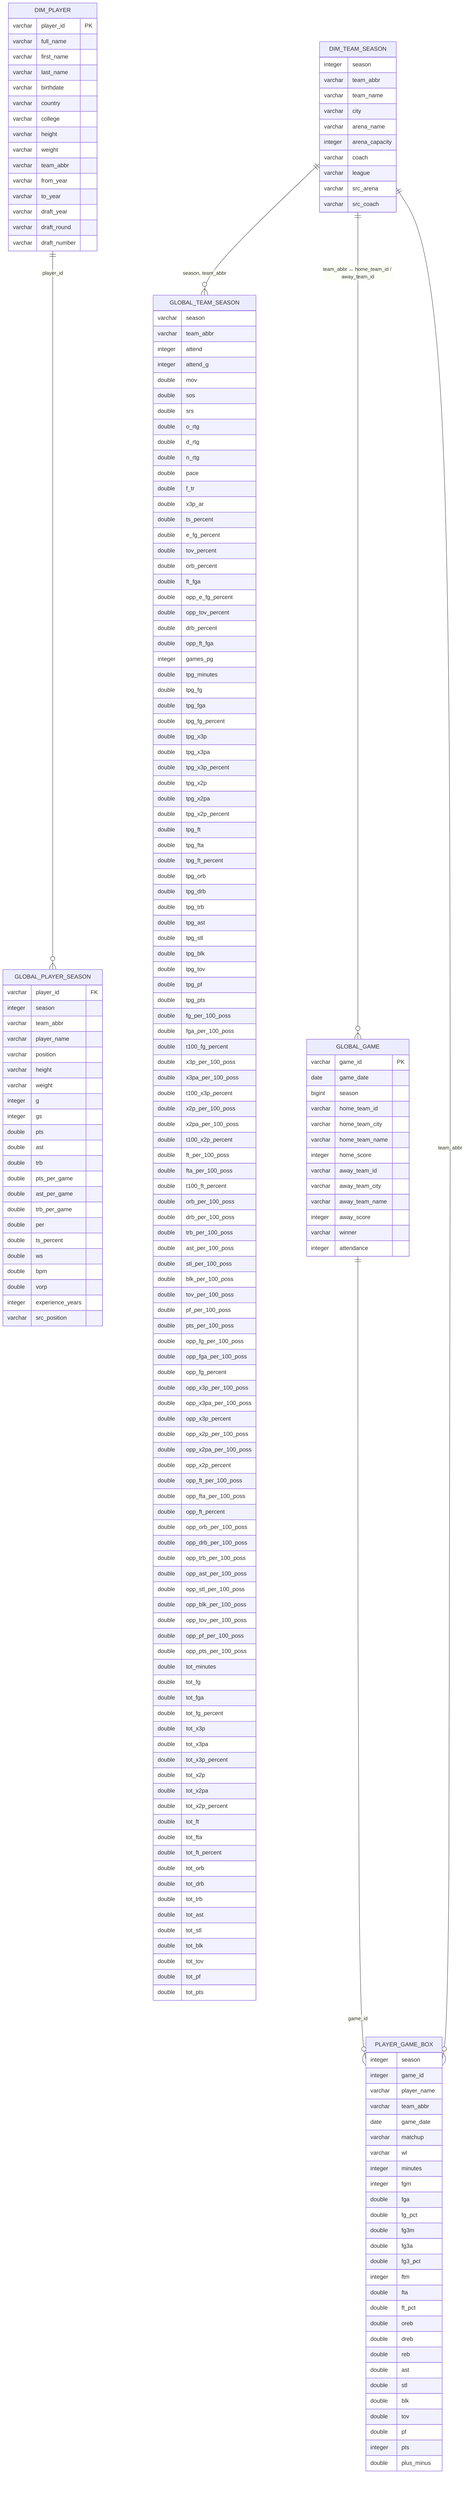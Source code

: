 erDiagram

    DIM_PLAYER {
        varchar player_id PK
        varchar full_name
        varchar first_name
        varchar last_name
        varchar birthdate
        varchar country
        varchar college
        varchar height
        varchar weight
        varchar team_abbr
        varchar from_year
        varchar to_year
        varchar draft_year
        varchar draft_round
        varchar draft_number
    }

    GLOBAL_PLAYER_SEASON {
        varchar  player_id FK
        integer  season
        varchar  team_abbr
        varchar  player_name
        varchar  position
        varchar  height
        varchar  weight
        integer  g
        integer  gs
        double   pts
        double   ast
        double   trb
        double   pts_per_game
        double   ast_per_game
        double   trb_per_game
        double   per
        double   ts_percent
        double   ws
        double   bpm
        double   vorp
        integer  experience_years
        varchar  src_position
    }

    DIM_TEAM_SEASON {
        integer  season
        varchar  team_abbr
        varchar  team_name
        varchar  city
        varchar  arena_name
        integer  arena_capacity
        varchar  coach
        varchar  league
        varchar  src_arena
        varchar  src_coach
    }

    GLOBAL_TEAM_SEASON {
        varchar  season
        varchar  team_abbr
        integer  attend
        integer  attend_g
        double   mov
        double   sos
        double   srs
        double   o_rtg
        double   d_rtg
        double   n_rtg
        double   pace
        double   f_tr
        double   x3p_ar
        double   ts_percent
        double   e_fg_percent
        double   tov_percent
        double   orb_percent
        double   ft_fga
        double   opp_e_fg_percent
        double   opp_tov_percent
        double   drb_percent
        double   opp_ft_fga
        integer  games_pg
        double   tpg_minutes
        double   tpg_fg
        double   tpg_fga
        double   tpg_fg_percent
        double   tpg_x3p
        double   tpg_x3pa
        double   tpg_x3p_percent
        double   tpg_x2p
        double   tpg_x2pa
        double   tpg_x2p_percent
        double   tpg_ft
        double   tpg_fta
        double   tpg_ft_percent
        double   tpg_orb
        double   tpg_drb
        double   tpg_trb
        double   tpg_ast
        double   tpg_stl
        double   tpg_blk
        double   tpg_tov
        double   tpg_pf
        double   tpg_pts
        double   fg_per_100_poss
        double   fga_per_100_poss
        double   t100_fg_percent
        double   x3p_per_100_poss
        double   x3pa_per_100_poss
        double   t100_x3p_percent
        double   x2p_per_100_poss
        double   x2pa_per_100_poss
        double   t100_x2p_percent
        double   ft_per_100_poss
        double   fta_per_100_poss
        double   t100_ft_percent
        double   orb_per_100_poss
        double   drb_per_100_poss
        double   trb_per_100_poss
        double   ast_per_100_poss
        double   stl_per_100_poss
        double   blk_per_100_poss
        double   tov_per_100_poss
        double   pf_per_100_poss
        double   pts_per_100_poss
        double   opp_fg_per_100_poss
        double   opp_fga_per_100_poss
        double   opp_fg_percent
        double   opp_x3p_per_100_poss
        double   opp_x3pa_per_100_poss
        double   opp_x3p_percent
        double   opp_x2p_per_100_poss
        double   opp_x2pa_per_100_poss
        double   opp_x2p_percent
        double   opp_ft_per_100_poss
        double   opp_fta_per_100_poss
        double   opp_ft_percent
        double   opp_orb_per_100_poss
        double   opp_drb_per_100_poss
        double   opp_trb_per_100_poss
        double   opp_ast_per_100_poss
        double   opp_stl_per_100_poss
        double   opp_blk_per_100_poss
        double   opp_tov_per_100_poss
        double   opp_pf_per_100_poss
        double   opp_pts_per_100_poss
        double   tot_minutes
        double   tot_fg
        double   tot_fga
        double   tot_fg_percent
        double   tot_x3p
        double   tot_x3pa
        double   tot_x3p_percent
        double   tot_x2p
        double   tot_x2pa
        double   tot_x2p_percent
        double   tot_ft
        double   tot_fta
        double   tot_ft_percent
        double   tot_orb
        double   tot_drb
        double   tot_trb
        double   tot_ast
        double   tot_stl
        double   tot_blk
        double   tot_tov
        double   tot_pf
        double   tot_pts
    }

    GLOBAL_GAME {
        varchar game_id PK
        date    game_date
        bigint  season
        varchar home_team_id
        varchar home_team_city
        varchar home_team_name
        integer home_score
        varchar away_team_id
        varchar away_team_city
        varchar away_team_name
        integer away_score
        varchar winner
        integer attendance
    }

    PLAYER_GAME_BOX {
        integer season
        integer game_id
        varchar player_name
        varchar team_abbr
        date    game_date
        varchar matchup
        varchar wl
        integer minutes
        integer fgm
        double  fga
        double  fg_pct
        double  fg3m
        double  fg3a
        double  fg3_pct
        integer ftm
        double  fta
        double  ft_pct
        double  oreb
        double  dreb
        double  reb
        double  ast
        double  stl
        double  blk
        double  tov
        double  pf
        integer pts
        double  plus_minus
    }

    DIM_PLAYER ||--o{ GLOBAL_PLAYER_SEASON : "player_id"

    DIM_TEAM_SEASON ||--o{ GLOBAL_TEAM_SEASON : "season, team_abbr"

    DIM_TEAM_SEASON ||--o{ GLOBAL_GAME : "team_abbr ↔ home_team_id / away_team_id"

    GLOBAL_GAME ||--o{ PLAYER_GAME_BOX : "game_id"

    DIM_TEAM_SEASON ||--o{ PLAYER_GAME_BOX : "team_abbr"
